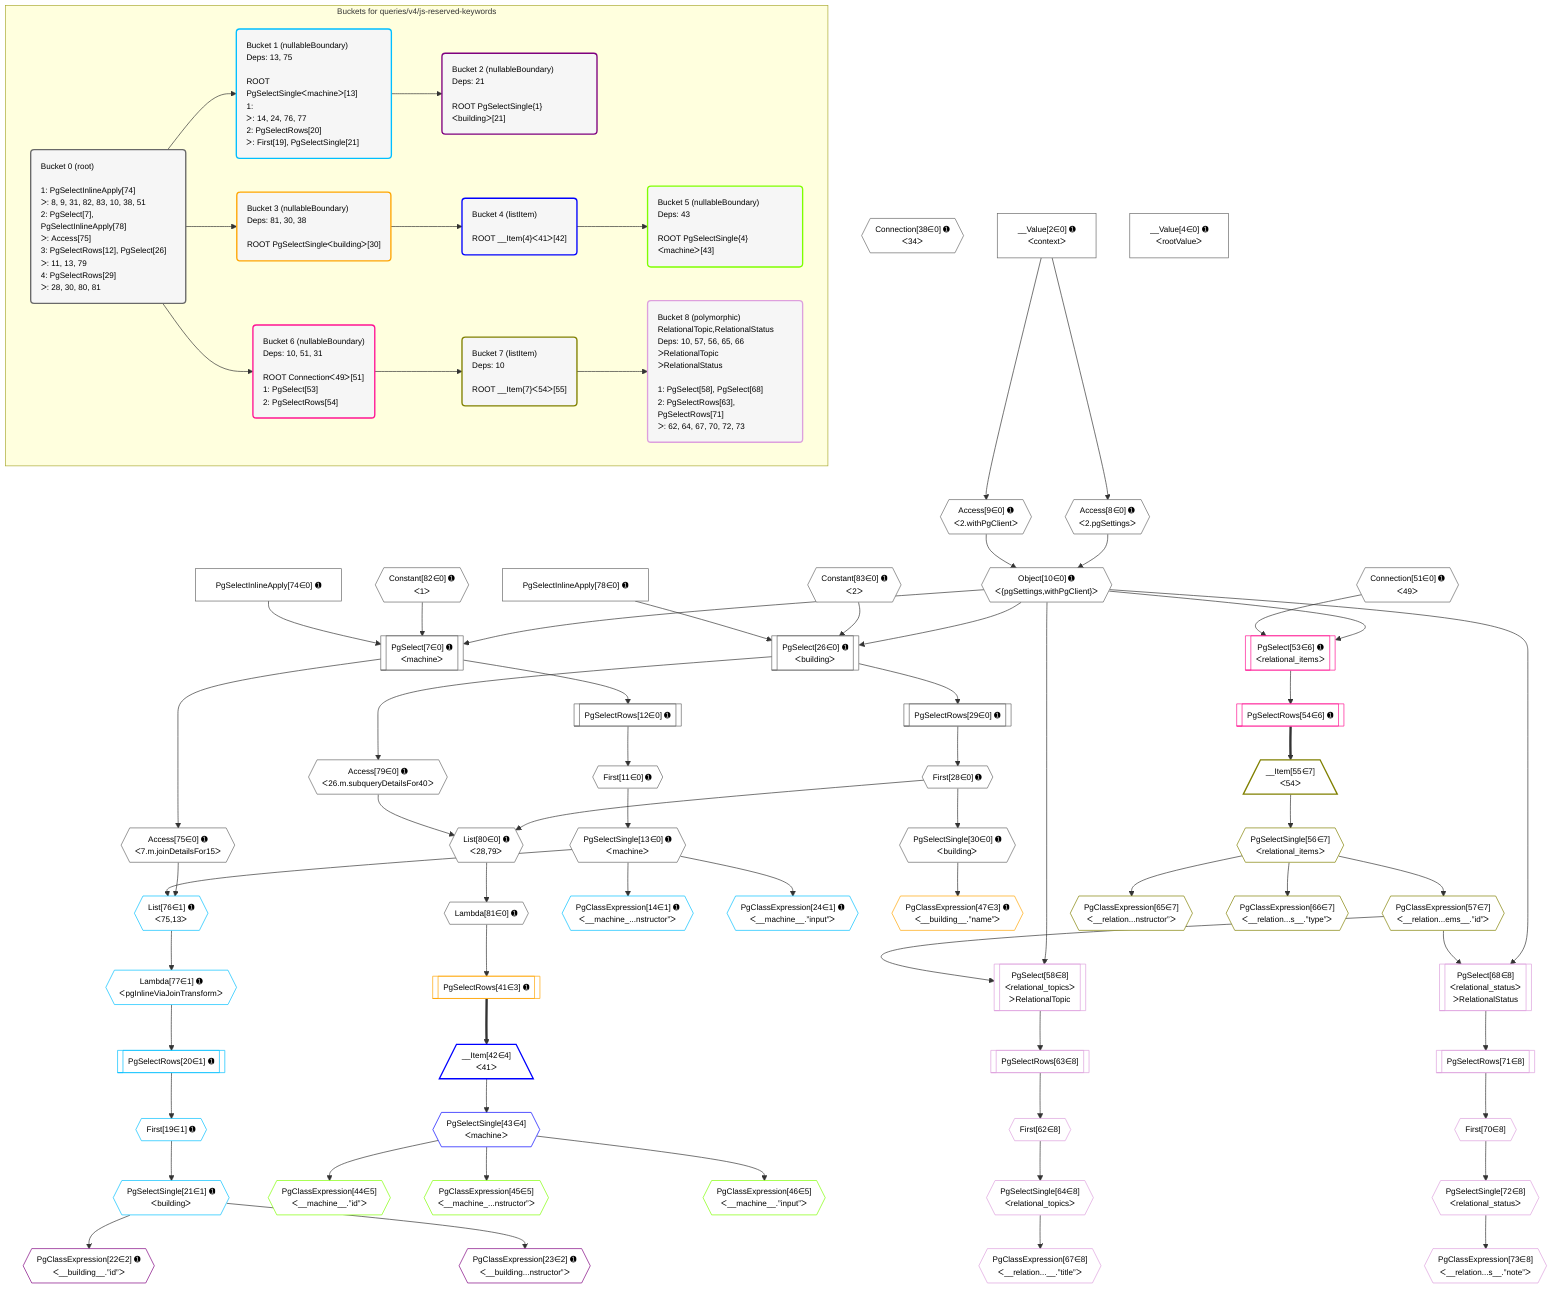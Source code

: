 %%{init: {'themeVariables': { 'fontSize': '12px'}}}%%
graph TD
    classDef path fill:#eee,stroke:#000,color:#000
    classDef plan fill:#fff,stroke-width:1px,color:#000
    classDef itemplan fill:#fff,stroke-width:2px,color:#000
    classDef unbatchedplan fill:#dff,stroke-width:1px,color:#000
    classDef sideeffectplan fill:#fcc,stroke-width:2px,color:#000
    classDef bucket fill:#f6f6f6,color:#000,stroke-width:2px,text-align:left


    %% plan dependencies
    PgSelect7[["PgSelect[7∈0] ➊<br />ᐸmachineᐳ"]]:::plan
    Object10{{"Object[10∈0] ➊<br />ᐸ{pgSettings,withPgClient}ᐳ"}}:::plan
    Constant82{{"Constant[82∈0] ➊<br />ᐸ1ᐳ"}}:::plan
    PgSelectInlineApply74["PgSelectInlineApply[74∈0] ➊"]:::plan
    Object10 & Constant82 & PgSelectInlineApply74 --> PgSelect7
    PgSelect26[["PgSelect[26∈0] ➊<br />ᐸbuildingᐳ"]]:::plan
    Constant83{{"Constant[83∈0] ➊<br />ᐸ2ᐳ"}}:::plan
    PgSelectInlineApply78["PgSelectInlineApply[78∈0] ➊"]:::plan
    Object10 & Constant83 & PgSelectInlineApply78 --> PgSelect26
    Connection38{{"Connection[38∈0] ➊<br />ᐸ34ᐳ"}}:::plan
    Connection51{{"Connection[51∈0] ➊<br />ᐸ49ᐳ"}}:::plan
    Access8{{"Access[8∈0] ➊<br />ᐸ2.pgSettingsᐳ"}}:::plan
    Access9{{"Access[9∈0] ➊<br />ᐸ2.withPgClientᐳ"}}:::plan
    Access8 & Access9 --> Object10
    List80{{"List[80∈0] ➊<br />ᐸ28,79ᐳ"}}:::plan
    First28{{"First[28∈0] ➊"}}:::plan
    Access79{{"Access[79∈0] ➊<br />ᐸ26.m.subqueryDetailsFor40ᐳ"}}:::plan
    First28 & Access79 --> List80
    __Value2["__Value[2∈0] ➊<br />ᐸcontextᐳ"]:::plan
    __Value2 --> Access8
    __Value2 --> Access9
    First11{{"First[11∈0] ➊"}}:::plan
    PgSelectRows12[["PgSelectRows[12∈0] ➊"]]:::plan
    PgSelectRows12 --> First11
    PgSelect7 --> PgSelectRows12
    PgSelectSingle13{{"PgSelectSingle[13∈0] ➊<br />ᐸmachineᐳ"}}:::plan
    First11 --> PgSelectSingle13
    PgSelectRows29[["PgSelectRows[29∈0] ➊"]]:::plan
    PgSelectRows29 --> First28
    PgSelect26 --> PgSelectRows29
    PgSelectSingle30{{"PgSelectSingle[30∈0] ➊<br />ᐸbuildingᐳ"}}:::plan
    First28 --> PgSelectSingle30
    Access75{{"Access[75∈0] ➊<br />ᐸ7.m.joinDetailsFor15ᐳ"}}:::plan
    PgSelect7 --> Access75
    PgSelect26 --> Access79
    Lambda81{{"Lambda[81∈0] ➊"}}:::plan
    List80 --> Lambda81
    __Value4["__Value[4∈0] ➊<br />ᐸrootValueᐳ"]:::plan
    List76{{"List[76∈1] ➊<br />ᐸ75,13ᐳ"}}:::plan
    Access75 & PgSelectSingle13 --> List76
    PgClassExpression14{{"PgClassExpression[14∈1] ➊<br />ᐸ__machine_...nstructor”ᐳ"}}:::plan
    PgSelectSingle13 --> PgClassExpression14
    First19{{"First[19∈1] ➊"}}:::plan
    PgSelectRows20[["PgSelectRows[20∈1] ➊"]]:::plan
    PgSelectRows20 --> First19
    Lambda77{{"Lambda[77∈1] ➊<br />ᐸpgInlineViaJoinTransformᐳ"}}:::plan
    Lambda77 --> PgSelectRows20
    PgSelectSingle21{{"PgSelectSingle[21∈1] ➊<br />ᐸbuildingᐳ"}}:::plan
    First19 --> PgSelectSingle21
    PgClassExpression24{{"PgClassExpression[24∈1] ➊<br />ᐸ__machine__.”input”ᐳ"}}:::plan
    PgSelectSingle13 --> PgClassExpression24
    List76 --> Lambda77
    PgClassExpression22{{"PgClassExpression[22∈2] ➊<br />ᐸ__building__.”id”ᐳ"}}:::plan
    PgSelectSingle21 --> PgClassExpression22
    PgClassExpression23{{"PgClassExpression[23∈2] ➊<br />ᐸ__building...nstructor”ᐳ"}}:::plan
    PgSelectSingle21 --> PgClassExpression23
    PgSelectRows41[["PgSelectRows[41∈3] ➊"]]:::plan
    Lambda81 --> PgSelectRows41
    PgClassExpression47{{"PgClassExpression[47∈3] ➊<br />ᐸ__building__.”name”ᐳ"}}:::plan
    PgSelectSingle30 --> PgClassExpression47
    __Item42[/"__Item[42∈4]<br />ᐸ41ᐳ"\]:::itemplan
    PgSelectRows41 ==> __Item42
    PgSelectSingle43{{"PgSelectSingle[43∈4]<br />ᐸmachineᐳ"}}:::plan
    __Item42 --> PgSelectSingle43
    PgClassExpression44{{"PgClassExpression[44∈5]<br />ᐸ__machine__.”id”ᐳ"}}:::plan
    PgSelectSingle43 --> PgClassExpression44
    PgClassExpression45{{"PgClassExpression[45∈5]<br />ᐸ__machine_...nstructor”ᐳ"}}:::plan
    PgSelectSingle43 --> PgClassExpression45
    PgClassExpression46{{"PgClassExpression[46∈5]<br />ᐸ__machine__.”input”ᐳ"}}:::plan
    PgSelectSingle43 --> PgClassExpression46
    PgSelect53[["PgSelect[53∈6] ➊<br />ᐸrelational_itemsᐳ"]]:::plan
    Object10 & Connection51 --> PgSelect53
    PgSelectRows54[["PgSelectRows[54∈6] ➊"]]:::plan
    PgSelect53 --> PgSelectRows54
    __Item55[/"__Item[55∈7]<br />ᐸ54ᐳ"\]:::itemplan
    PgSelectRows54 ==> __Item55
    PgSelectSingle56{{"PgSelectSingle[56∈7]<br />ᐸrelational_itemsᐳ"}}:::plan
    __Item55 --> PgSelectSingle56
    PgClassExpression57{{"PgClassExpression[57∈7]<br />ᐸ__relation...ems__.”id”ᐳ"}}:::plan
    PgSelectSingle56 --> PgClassExpression57
    PgClassExpression65{{"PgClassExpression[65∈7]<br />ᐸ__relation...nstructor”ᐳ"}}:::plan
    PgSelectSingle56 --> PgClassExpression65
    PgClassExpression66{{"PgClassExpression[66∈7]<br />ᐸ__relation...s__.”type”ᐳ"}}:::plan
    PgSelectSingle56 --> PgClassExpression66
    PgSelect58[["PgSelect[58∈8]<br />ᐸrelational_topicsᐳ<br />ᐳRelationalTopic"]]:::plan
    Object10 & PgClassExpression57 --> PgSelect58
    PgSelect68[["PgSelect[68∈8]<br />ᐸrelational_statusᐳ<br />ᐳRelationalStatus"]]:::plan
    Object10 & PgClassExpression57 --> PgSelect68
    First62{{"First[62∈8]"}}:::plan
    PgSelectRows63[["PgSelectRows[63∈8]"]]:::plan
    PgSelectRows63 --> First62
    PgSelect58 --> PgSelectRows63
    PgSelectSingle64{{"PgSelectSingle[64∈8]<br />ᐸrelational_topicsᐳ"}}:::plan
    First62 --> PgSelectSingle64
    PgClassExpression67{{"PgClassExpression[67∈8]<br />ᐸ__relation...__.”title”ᐳ"}}:::plan
    PgSelectSingle64 --> PgClassExpression67
    First70{{"First[70∈8]"}}:::plan
    PgSelectRows71[["PgSelectRows[71∈8]"]]:::plan
    PgSelectRows71 --> First70
    PgSelect68 --> PgSelectRows71
    PgSelectSingle72{{"PgSelectSingle[72∈8]<br />ᐸrelational_statusᐳ"}}:::plan
    First70 --> PgSelectSingle72
    PgClassExpression73{{"PgClassExpression[73∈8]<br />ᐸ__relation...s__.”note”ᐳ"}}:::plan
    PgSelectSingle72 --> PgClassExpression73

    %% define steps

    subgraph "Buckets for queries/v4/js-reserved-keywords"
    Bucket0("Bucket 0 (root)<br /><br />1: PgSelectInlineApply[74]<br />ᐳ: 8, 9, 31, 82, 83, 10, 38, 51<br />2: PgSelect[7], PgSelectInlineApply[78]<br />ᐳ: Access[75]<br />3: PgSelectRows[12], PgSelect[26]<br />ᐳ: 11, 13, 79<br />4: PgSelectRows[29]<br />ᐳ: 28, 30, 80, 81"):::bucket
    classDef bucket0 stroke:#696969
    class Bucket0,__Value2,__Value4,PgSelect7,Access8,Access9,Object10,First11,PgSelectRows12,PgSelectSingle13,PgSelect26,First28,PgSelectRows29,PgSelectSingle30,Connection38,Connection51,PgSelectInlineApply74,Access75,PgSelectInlineApply78,Access79,List80,Lambda81,Constant82,Constant83 bucket0
    Bucket1("Bucket 1 (nullableBoundary)<br />Deps: 13, 75<br /><br />ROOT PgSelectSingleᐸmachineᐳ[13]<br />1: <br />ᐳ: 14, 24, 76, 77<br />2: PgSelectRows[20]<br />ᐳ: First[19], PgSelectSingle[21]"):::bucket
    classDef bucket1 stroke:#00bfff
    class Bucket1,PgClassExpression14,First19,PgSelectRows20,PgSelectSingle21,PgClassExpression24,List76,Lambda77 bucket1
    Bucket2("Bucket 2 (nullableBoundary)<br />Deps: 21<br /><br />ROOT PgSelectSingle{1}ᐸbuildingᐳ[21]"):::bucket
    classDef bucket2 stroke:#7f007f
    class Bucket2,PgClassExpression22,PgClassExpression23 bucket2
    Bucket3("Bucket 3 (nullableBoundary)<br />Deps: 81, 30, 38<br /><br />ROOT PgSelectSingleᐸbuildingᐳ[30]"):::bucket
    classDef bucket3 stroke:#ffa500
    class Bucket3,PgSelectRows41,PgClassExpression47 bucket3
    Bucket4("Bucket 4 (listItem)<br /><br />ROOT __Item{4}ᐸ41ᐳ[42]"):::bucket
    classDef bucket4 stroke:#0000ff
    class Bucket4,__Item42,PgSelectSingle43 bucket4
    Bucket5("Bucket 5 (nullableBoundary)<br />Deps: 43<br /><br />ROOT PgSelectSingle{4}ᐸmachineᐳ[43]"):::bucket
    classDef bucket5 stroke:#7fff00
    class Bucket5,PgClassExpression44,PgClassExpression45,PgClassExpression46 bucket5
    Bucket6("Bucket 6 (nullableBoundary)<br />Deps: 10, 51, 31<br /><br />ROOT Connectionᐸ49ᐳ[51]<br />1: PgSelect[53]<br />2: PgSelectRows[54]"):::bucket
    classDef bucket6 stroke:#ff1493
    class Bucket6,PgSelect53,PgSelectRows54 bucket6
    Bucket7("Bucket 7 (listItem)<br />Deps: 10<br /><br />ROOT __Item{7}ᐸ54ᐳ[55]"):::bucket
    classDef bucket7 stroke:#808000
    class Bucket7,__Item55,PgSelectSingle56,PgClassExpression57,PgClassExpression65,PgClassExpression66 bucket7
    Bucket8("Bucket 8 (polymorphic)<br />RelationalTopic,RelationalStatus<br />Deps: 10, 57, 56, 65, 66<br />ᐳRelationalTopic<br />ᐳRelationalStatus<br /><br />1: PgSelect[58], PgSelect[68]<br />2: PgSelectRows[63], PgSelectRows[71]<br />ᐳ: 62, 64, 67, 70, 72, 73"):::bucket
    classDef bucket8 stroke:#dda0dd
    class Bucket8,PgSelect58,First62,PgSelectRows63,PgSelectSingle64,PgClassExpression67,PgSelect68,First70,PgSelectRows71,PgSelectSingle72,PgClassExpression73 bucket8
    Bucket0 --> Bucket1 & Bucket3 & Bucket6
    Bucket1 --> Bucket2
    Bucket3 --> Bucket4
    Bucket4 --> Bucket5
    Bucket6 --> Bucket7
    Bucket7 --> Bucket8
    end